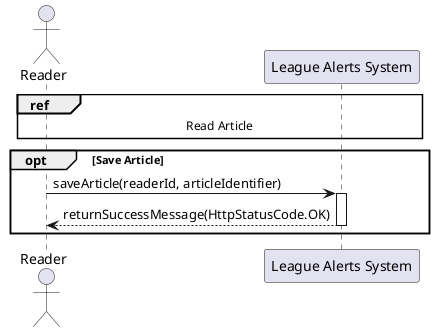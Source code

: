 @startuml
actor Reader
participant "League Alerts System" as LAS

ref over Reader, LAS : Read Article

opt Save Article
    Reader -> LAS: saveArticle(readerId, articleIdentifier)
    activate LAS
        LAS --> Reader: returnSuccessMessage(HttpStatusCode.OK)
    deactivate LAS
end opt
@enduml

